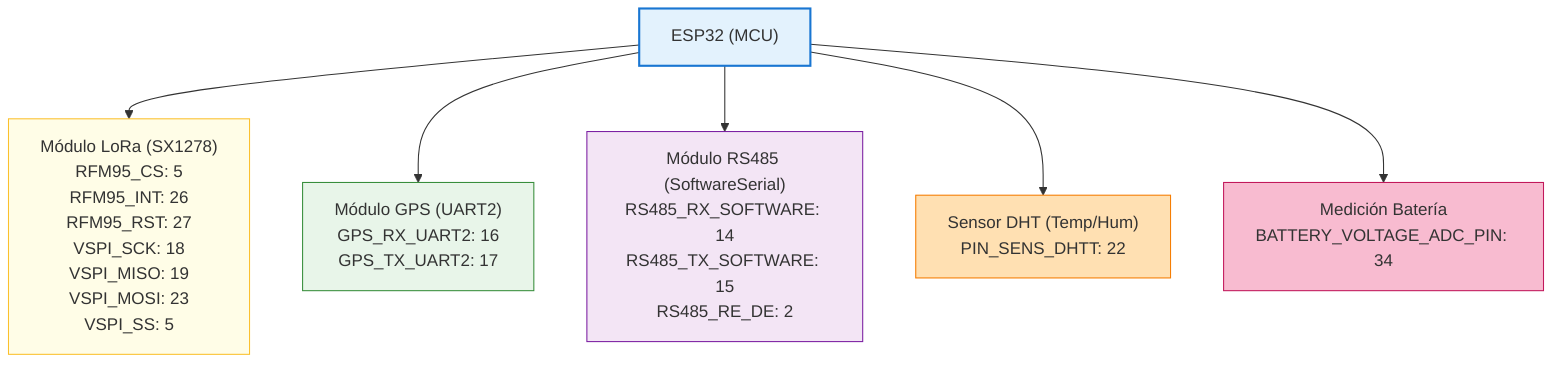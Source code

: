 flowchart TD
    ESP32["ESP32 (MCU)"]
    LoRa["Módulo LoRa (SX1278)\nRFM95_CS: 5\nRFM95_INT: 26\nRFM95_RST: 27\nVSPI_SCK: 18\nVSPI_MISO: 19\nVSPI_MOSI: 23\nVSPI_SS: 5"]
    GPS["Módulo GPS (UART2)\nGPS_RX_UART2: 16\nGPS_TX_UART2: 17"]
    RS485["Módulo RS485 (SoftwareSerial)\nRS485_RX_SOFTWARE: 14\nRS485_TX_SOFTWARE: 15\nRS485_RE_DE: 2"]
    DHT["Sensor DHT (Temp/Hum)\nPIN_SENS_DHTT: 22"]
    BAT["Medición Batería\nBATTERY_VOLTAGE_ADC_PIN: 34"]

    ESP32 --> LoRa
    ESP32 --> GPS
    ESP32 --> RS485
    ESP32 --> DHT
    ESP32 --> BAT

    style ESP32 fill:#e3f2fd,stroke:#1976d2,stroke-width:2px
    style LoRa fill:#fffde7,stroke:#fbc02d
    style GPS fill:#e8f5e9,stroke:#388e3c
    style RS485 fill:#f3e5f5,stroke:#7b1fa2
    style DHT fill:#ffe0b2,stroke:#f57c00
    style BAT fill:#f8bbd0,stroke:#c2185b